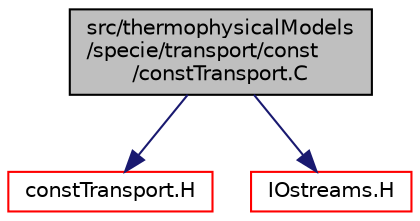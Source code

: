 digraph "src/thermophysicalModels/specie/transport/const/constTransport.C"
{
  bgcolor="transparent";
  edge [fontname="Helvetica",fontsize="10",labelfontname="Helvetica",labelfontsize="10"];
  node [fontname="Helvetica",fontsize="10",shape=record];
  Node0 [label="src/thermophysicalModels\l/specie/transport/const\l/constTransport.C",height=0.2,width=0.4,color="black", fillcolor="grey75", style="filled", fontcolor="black"];
  Node0 -> Node1 [color="midnightblue",fontsize="10",style="solid",fontname="Helvetica"];
  Node1 [label="constTransport.H",height=0.2,width=0.4,color="red",URL="$a17150.html"];
  Node0 -> Node3 [color="midnightblue",fontsize="10",style="solid",fontname="Helvetica"];
  Node3 [label="IOstreams.H",height=0.2,width=0.4,color="red",URL="$a09830.html",tooltip="Useful combination of include files which define Sin, Sout and Serr and the use of IO streams general..."];
}
